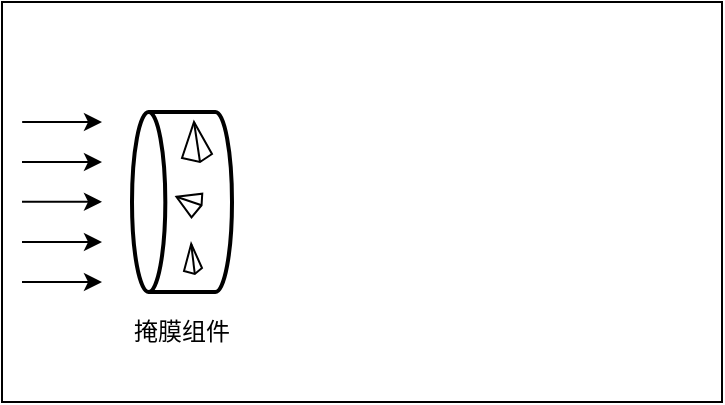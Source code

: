 <mxfile version="22.1.12" type="github">
  <diagram name="Page-1" id="-1JMlEwGhdC_pAs3ZivB">
    <mxGraphModel dx="-280" dy="300" grid="1" gridSize="10" guides="1" tooltips="1" connect="1" arrows="1" fold="1" page="1" pageScale="1" pageWidth="850" pageHeight="1100" math="0" shadow="0">
      <root>
        <mxCell id="0" />
        <mxCell id="1" parent="0" />
        <mxCell id="R6d2Y43406M28wxypKgB-4" value="" style="rounded=0;whiteSpace=wrap;html=1;fillColor=none;verticalAlign=top;horizontal=1;" vertex="1" parent="1">
          <mxGeometry x="920" y="840" width="360" height="200" as="geometry" />
        </mxCell>
        <mxCell id="R6d2Y43406M28wxypKgB-3" value="" style="strokeWidth=2;html=1;shape=mxgraph.flowchart.database;whiteSpace=wrap;rotation=-90;" vertex="1" parent="1">
          <mxGeometry x="965" y="915" width="90" height="50" as="geometry" />
        </mxCell>
        <mxCell id="R6d2Y43406M28wxypKgB-5" value="" style="endArrow=classic;html=1;rounded=0;exitX=0.028;exitY=0.3;exitDx=0;exitDy=0;exitPerimeter=0;" edge="1" parent="1" source="R6d2Y43406M28wxypKgB-4">
          <mxGeometry width="50" height="50" relative="1" as="geometry">
            <mxPoint x="1080" y="950" as="sourcePoint" />
            <mxPoint x="970" y="900" as="targetPoint" />
          </mxGeometry>
        </mxCell>
        <mxCell id="R6d2Y43406M28wxypKgB-6" value="" style="endArrow=classic;html=1;rounded=0;exitX=0.028;exitY=0.3;exitDx=0;exitDy=0;exitPerimeter=0;" edge="1" parent="1">
          <mxGeometry width="50" height="50" relative="1" as="geometry">
            <mxPoint x="930" y="920" as="sourcePoint" />
            <mxPoint x="970" y="920" as="targetPoint" />
          </mxGeometry>
        </mxCell>
        <mxCell id="R6d2Y43406M28wxypKgB-7" value="" style="endArrow=classic;html=1;rounded=0;exitX=0.028;exitY=0.3;exitDx=0;exitDy=0;exitPerimeter=0;" edge="1" parent="1">
          <mxGeometry width="50" height="50" relative="1" as="geometry">
            <mxPoint x="930" y="939.9" as="sourcePoint" />
            <mxPoint x="970" y="939.9" as="targetPoint" />
          </mxGeometry>
        </mxCell>
        <mxCell id="R6d2Y43406M28wxypKgB-8" value="" style="endArrow=classic;html=1;rounded=0;exitX=0.028;exitY=0.3;exitDx=0;exitDy=0;exitPerimeter=0;" edge="1" parent="1">
          <mxGeometry width="50" height="50" relative="1" as="geometry">
            <mxPoint x="930" y="960" as="sourcePoint" />
            <mxPoint x="970" y="960" as="targetPoint" />
          </mxGeometry>
        </mxCell>
        <mxCell id="R6d2Y43406M28wxypKgB-9" value="" style="endArrow=classic;html=1;rounded=0;exitX=0.028;exitY=0.3;exitDx=0;exitDy=0;exitPerimeter=0;" edge="1" parent="1">
          <mxGeometry width="50" height="50" relative="1" as="geometry">
            <mxPoint x="930" y="980" as="sourcePoint" />
            <mxPoint x="970" y="980" as="targetPoint" />
          </mxGeometry>
        </mxCell>
        <mxCell id="R6d2Y43406M28wxypKgB-11" value="掩膜组件" style="text;html=1;strokeColor=none;fillColor=none;align=center;verticalAlign=middle;whiteSpace=wrap;rounded=0;" vertex="1" parent="1">
          <mxGeometry x="935" y="990" width="150" height="30" as="geometry" />
        </mxCell>
        <mxCell id="R6d2Y43406M28wxypKgB-14" value="" style="verticalLabelPosition=bottom;verticalAlign=top;html=1;shape=mxgraph.basic.pyramid;dx1=0.4;dx2=0.6;dy1=0.9;dy2=0.8;" vertex="1" parent="1">
          <mxGeometry x="1010" y="900" width="15" height="20" as="geometry" />
        </mxCell>
        <mxCell id="R6d2Y43406M28wxypKgB-15" value="" style="verticalLabelPosition=bottom;verticalAlign=top;html=1;shape=mxgraph.basic.pyramid;dx1=0.4;dx2=0.6;dy1=0.9;dy2=0.8;rotation=-60;" vertex="1" parent="1">
          <mxGeometry x="1007" y="933" width="13" height="13" as="geometry" />
        </mxCell>
        <mxCell id="R6d2Y43406M28wxypKgB-16" value="" style="verticalLabelPosition=bottom;verticalAlign=top;html=1;shape=mxgraph.basic.pyramid;dx1=0.4;dx2=0.6;dy1=0.9;dy2=0.8;" vertex="1" parent="1">
          <mxGeometry x="1011" y="961" width="9" height="15" as="geometry" />
        </mxCell>
      </root>
    </mxGraphModel>
  </diagram>
</mxfile>

